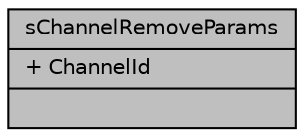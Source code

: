 digraph "sChannelRemoveParams"
{
  edge [fontname="Helvetica",fontsize="10",labelfontname="Helvetica",labelfontsize="10"];
  node [fontname="Helvetica",fontsize="10",shape=record];
  Node1 [label="{sChannelRemoveParams\n|+ ChannelId\l|}",height=0.2,width=0.4,color="black", fillcolor="grey75", style="filled", fontcolor="black"];
}
